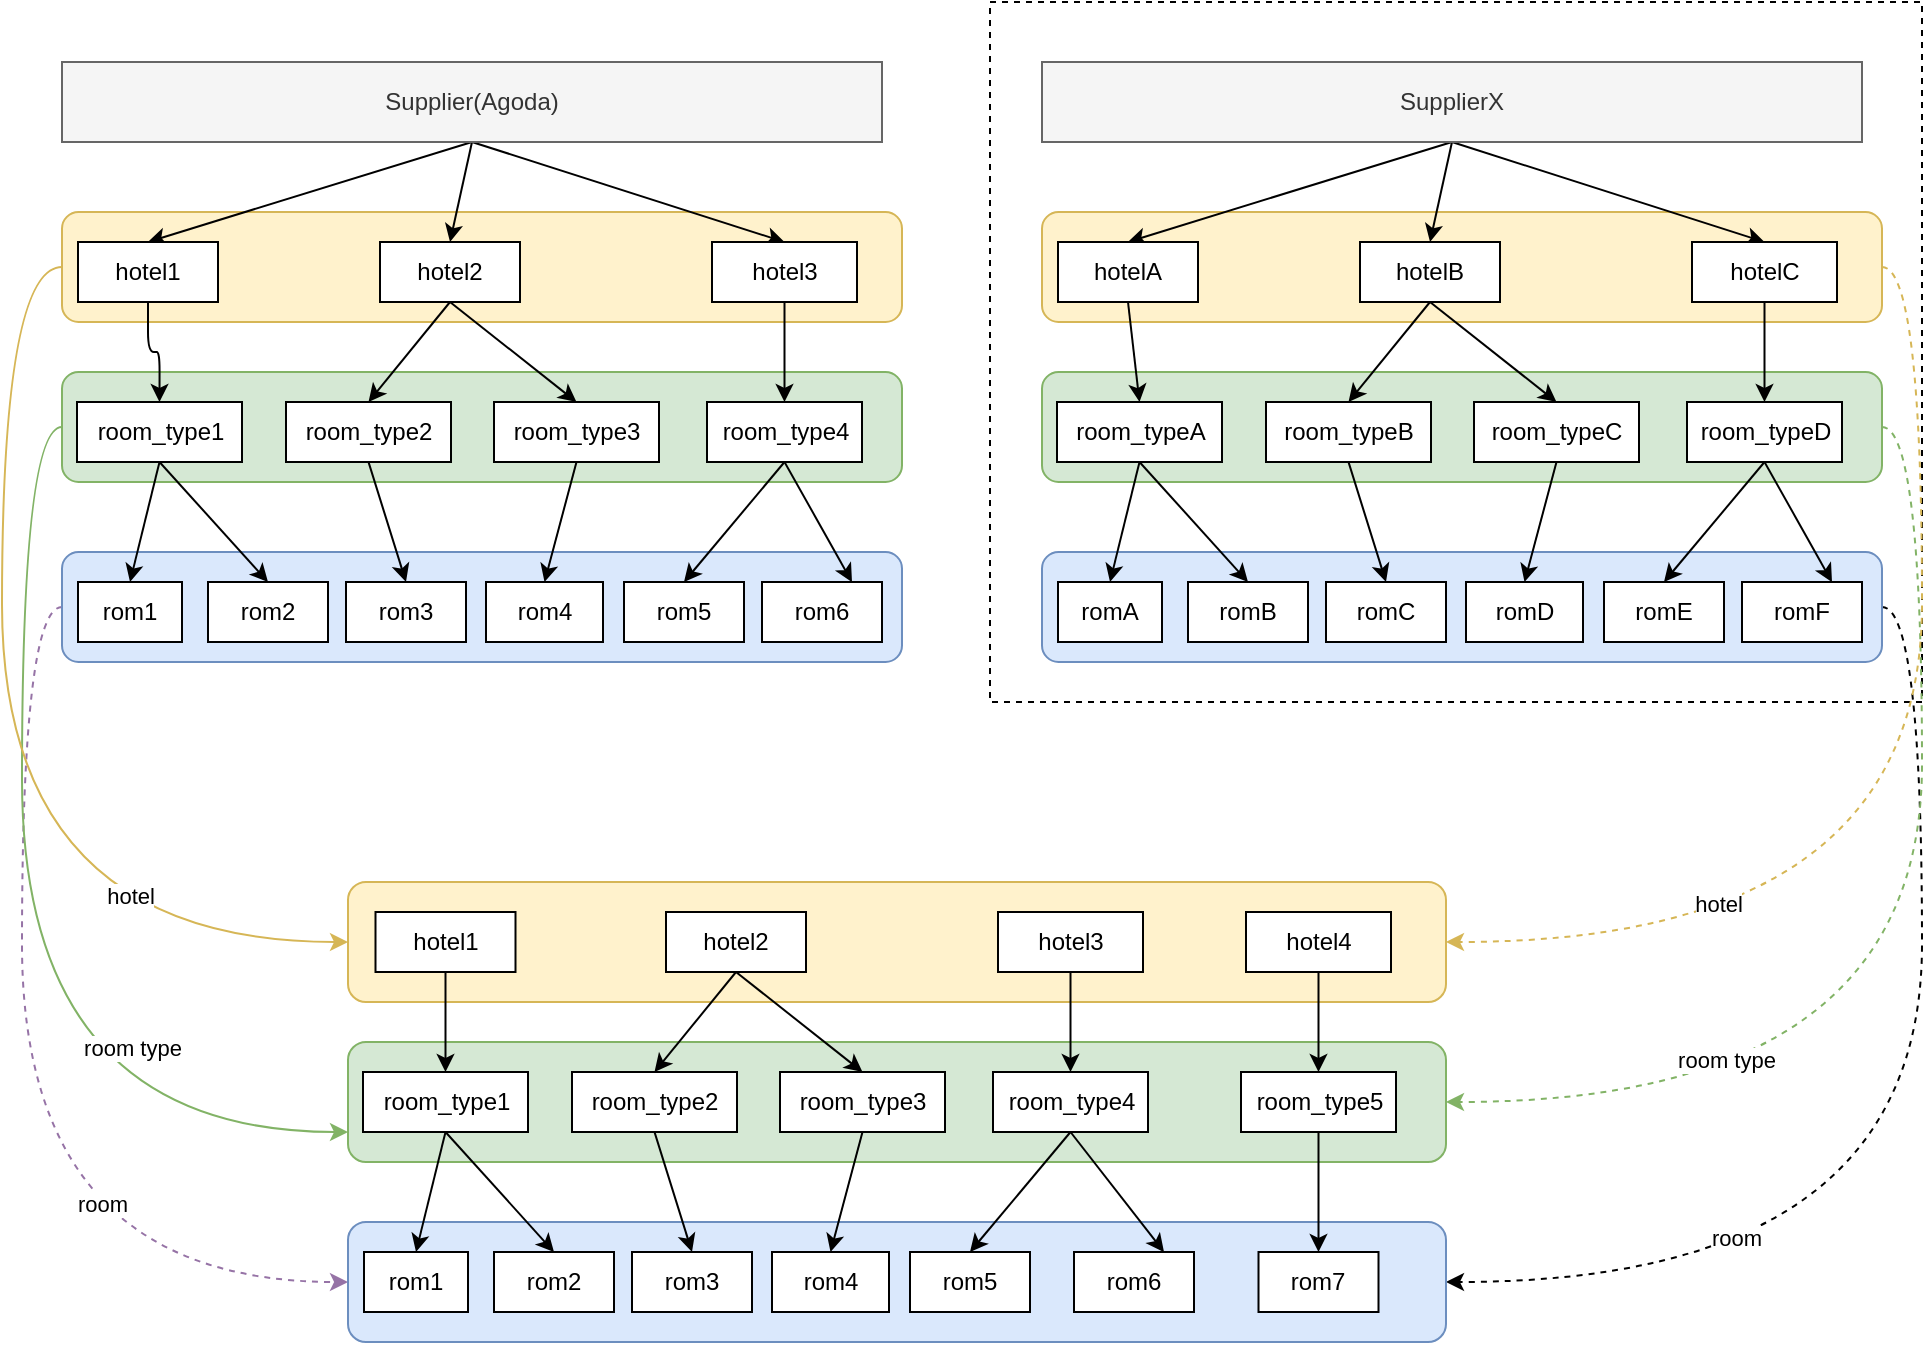<mxfile version="20.0.4" type="github">
  <diagram id="JUBnFEGR7GSvpcB01CxE" name="Page-1">
    <mxGraphModel dx="1298" dy="834" grid="1" gridSize="10" guides="1" tooltips="1" connect="1" arrows="1" fold="1" page="1" pageScale="1" pageWidth="3300" pageHeight="4681" math="0" shadow="0">
      <root>
        <mxCell id="0" />
        <mxCell id="1" parent="0" />
        <mxCell id="AdvP_TB9_uKRTwVP-Am5-67" value="" style="rounded=0;whiteSpace=wrap;html=1;dashed=1;" vertex="1" parent="1">
          <mxGeometry x="624" y="160" width="466" height="350" as="geometry" />
        </mxCell>
        <mxCell id="AdvP_TB9_uKRTwVP-Am5-102" style="edgeStyle=orthogonalEdgeStyle;curved=1;rounded=1;orthogonalLoop=1;jettySize=auto;html=1;exitX=0;exitY=0.5;exitDx=0;exitDy=0;entryX=0;entryY=0.5;entryDx=0;entryDy=0;dashed=1;fillColor=#e1d5e7;strokeColor=#9673a6;" edge="1" parent="1" source="AdvP_TB9_uKRTwVP-Am5-33" target="AdvP_TB9_uKRTwVP-Am5-68">
          <mxGeometry relative="1" as="geometry" />
        </mxCell>
        <mxCell id="AdvP_TB9_uKRTwVP-Am5-108" value="room" style="edgeLabel;html=1;align=center;verticalAlign=middle;resizable=0;points=[];" vertex="1" connectable="0" parent="AdvP_TB9_uKRTwVP-Am5-102">
          <mxGeometry x="0.17" y="31" relative="1" as="geometry">
            <mxPoint x="9" y="14" as="offset" />
          </mxGeometry>
        </mxCell>
        <mxCell id="AdvP_TB9_uKRTwVP-Am5-33" value="" style="rounded=1;whiteSpace=wrap;html=1;fillColor=#dae8fc;strokeColor=#6c8ebf;" vertex="1" parent="1">
          <mxGeometry x="160" y="435" width="420" height="55" as="geometry" />
        </mxCell>
        <mxCell id="AdvP_TB9_uKRTwVP-Am5-101" style="edgeStyle=orthogonalEdgeStyle;curved=1;rounded=1;orthogonalLoop=1;jettySize=auto;html=1;exitX=0;exitY=0.5;exitDx=0;exitDy=0;entryX=0;entryY=0.75;entryDx=0;entryDy=0;fillColor=#d5e8d4;strokeColor=#82b366;" edge="1" parent="1" source="AdvP_TB9_uKRTwVP-Am5-32" target="AdvP_TB9_uKRTwVP-Am5-69">
          <mxGeometry relative="1" as="geometry" />
        </mxCell>
        <mxCell id="AdvP_TB9_uKRTwVP-Am5-107" value="room type" style="edgeLabel;html=1;align=center;verticalAlign=middle;resizable=0;points=[];" vertex="1" connectable="0" parent="AdvP_TB9_uKRTwVP-Am5-101">
          <mxGeometry x="0.552" y="42" relative="1" as="geometry">
            <mxPoint x="12" as="offset" />
          </mxGeometry>
        </mxCell>
        <mxCell id="AdvP_TB9_uKRTwVP-Am5-32" value="" style="rounded=1;whiteSpace=wrap;html=1;fillColor=#d5e8d4;strokeColor=#82b366;" vertex="1" parent="1">
          <mxGeometry x="160" y="345" width="420" height="55" as="geometry" />
        </mxCell>
        <mxCell id="AdvP_TB9_uKRTwVP-Am5-100" style="edgeStyle=orthogonalEdgeStyle;orthogonalLoop=1;jettySize=auto;html=1;exitX=0;exitY=0.5;exitDx=0;exitDy=0;entryX=0;entryY=0.5;entryDx=0;entryDy=0;rounded=1;curved=1;fillColor=#fff2cc;strokeColor=#d6b656;" edge="1" parent="1" source="AdvP_TB9_uKRTwVP-Am5-31" target="AdvP_TB9_uKRTwVP-Am5-70">
          <mxGeometry relative="1" as="geometry">
            <Array as="points">
              <mxPoint x="130" y="293" />
              <mxPoint x="130" y="630" />
            </Array>
          </mxGeometry>
        </mxCell>
        <mxCell id="AdvP_TB9_uKRTwVP-Am5-106" value="hotel" style="edgeLabel;html=1;align=center;verticalAlign=middle;resizable=0;points=[];" vertex="1" connectable="0" parent="AdvP_TB9_uKRTwVP-Am5-100">
          <mxGeometry x="0.597" y="23" relative="1" as="geometry">
            <mxPoint as="offset" />
          </mxGeometry>
        </mxCell>
        <mxCell id="AdvP_TB9_uKRTwVP-Am5-31" value="" style="rounded=1;whiteSpace=wrap;html=1;fillColor=#fff2cc;strokeColor=#d6b656;" vertex="1" parent="1">
          <mxGeometry x="160" y="265" width="420" height="55" as="geometry" />
        </mxCell>
        <mxCell id="AdvP_TB9_uKRTwVP-Am5-34" style="edgeStyle=none;orthogonalLoop=1;jettySize=auto;html=1;exitX=0.5;exitY=1;exitDx=0;exitDy=0;entryX=0.5;entryY=0;entryDx=0;entryDy=0;" edge="1" parent="1" source="AdvP_TB9_uKRTwVP-Am5-1" target="AdvP_TB9_uKRTwVP-Am5-2">
          <mxGeometry relative="1" as="geometry" />
        </mxCell>
        <mxCell id="AdvP_TB9_uKRTwVP-Am5-35" style="edgeStyle=none;orthogonalLoop=1;jettySize=auto;html=1;exitX=0.5;exitY=1;exitDx=0;exitDy=0;entryX=0.5;entryY=0;entryDx=0;entryDy=0;" edge="1" parent="1" source="AdvP_TB9_uKRTwVP-Am5-1" target="AdvP_TB9_uKRTwVP-Am5-3">
          <mxGeometry relative="1" as="geometry" />
        </mxCell>
        <mxCell id="AdvP_TB9_uKRTwVP-Am5-36" style="edgeStyle=none;orthogonalLoop=1;jettySize=auto;html=1;exitX=0.5;exitY=1;exitDx=0;exitDy=0;entryX=0.5;entryY=0;entryDx=0;entryDy=0;" edge="1" parent="1" source="AdvP_TB9_uKRTwVP-Am5-1" target="AdvP_TB9_uKRTwVP-Am5-4">
          <mxGeometry relative="1" as="geometry" />
        </mxCell>
        <mxCell id="AdvP_TB9_uKRTwVP-Am5-1" value="Supplier(Agoda)" style="rounded=0;whiteSpace=wrap;html=1;fillColor=#f5f5f5;fontColor=#333333;strokeColor=#666666;" vertex="1" parent="1">
          <mxGeometry x="160" y="190" width="410" height="40" as="geometry" />
        </mxCell>
        <mxCell id="AdvP_TB9_uKRTwVP-Am5-19" style="edgeStyle=orthogonalEdgeStyle;rounded=1;orthogonalLoop=1;jettySize=auto;html=1;exitX=0.5;exitY=1;exitDx=0;exitDy=0;entryX=0.5;entryY=0;entryDx=0;entryDy=0;" edge="1" parent="1" source="AdvP_TB9_uKRTwVP-Am5-2" target="AdvP_TB9_uKRTwVP-Am5-7">
          <mxGeometry relative="1" as="geometry" />
        </mxCell>
        <mxCell id="AdvP_TB9_uKRTwVP-Am5-2" value="hotel1" style="rounded=0;whiteSpace=wrap;html=1;" vertex="1" parent="1">
          <mxGeometry x="168" y="280" width="70" height="30" as="geometry" />
        </mxCell>
        <mxCell id="AdvP_TB9_uKRTwVP-Am5-21" style="rounded=1;orthogonalLoop=1;jettySize=auto;html=1;exitX=0.5;exitY=1;exitDx=0;exitDy=0;entryX=0.5;entryY=0;entryDx=0;entryDy=0;" edge="1" parent="1" source="AdvP_TB9_uKRTwVP-Am5-3" target="AdvP_TB9_uKRTwVP-Am5-9">
          <mxGeometry relative="1" as="geometry" />
        </mxCell>
        <mxCell id="AdvP_TB9_uKRTwVP-Am5-22" style="rounded=1;orthogonalLoop=1;jettySize=auto;html=1;exitX=0.5;exitY=1;exitDx=0;exitDy=0;entryX=0.5;entryY=0;entryDx=0;entryDy=0;" edge="1" parent="1" source="AdvP_TB9_uKRTwVP-Am5-3" target="AdvP_TB9_uKRTwVP-Am5-10">
          <mxGeometry relative="1" as="geometry" />
        </mxCell>
        <mxCell id="AdvP_TB9_uKRTwVP-Am5-3" value="hotel2" style="rounded=0;whiteSpace=wrap;html=1;" vertex="1" parent="1">
          <mxGeometry x="319" y="280" width="70" height="30" as="geometry" />
        </mxCell>
        <mxCell id="AdvP_TB9_uKRTwVP-Am5-23" style="edgeStyle=orthogonalEdgeStyle;rounded=1;orthogonalLoop=1;jettySize=auto;html=1;exitX=0.5;exitY=1;exitDx=0;exitDy=0;entryX=0.5;entryY=0;entryDx=0;entryDy=0;" edge="1" parent="1" source="AdvP_TB9_uKRTwVP-Am5-4" target="AdvP_TB9_uKRTwVP-Am5-11">
          <mxGeometry relative="1" as="geometry" />
        </mxCell>
        <mxCell id="AdvP_TB9_uKRTwVP-Am5-4" value="hotel3" style="rounded=0;whiteSpace=wrap;html=1;" vertex="1" parent="1">
          <mxGeometry x="485" y="280" width="72.5" height="30" as="geometry" />
        </mxCell>
        <mxCell id="AdvP_TB9_uKRTwVP-Am5-25" style="rounded=1;orthogonalLoop=1;jettySize=auto;html=1;exitX=0.5;exitY=1;exitDx=0;exitDy=0;entryX=0.5;entryY=0;entryDx=0;entryDy=0;" edge="1" parent="1" source="AdvP_TB9_uKRTwVP-Am5-7" target="AdvP_TB9_uKRTwVP-Am5-12">
          <mxGeometry relative="1" as="geometry" />
        </mxCell>
        <mxCell id="AdvP_TB9_uKRTwVP-Am5-26" style="rounded=1;orthogonalLoop=1;jettySize=auto;html=1;exitX=0.5;exitY=1;exitDx=0;exitDy=0;entryX=0.5;entryY=0;entryDx=0;entryDy=0;" edge="1" parent="1" source="AdvP_TB9_uKRTwVP-Am5-7" target="AdvP_TB9_uKRTwVP-Am5-13">
          <mxGeometry relative="1" as="geometry" />
        </mxCell>
        <mxCell id="AdvP_TB9_uKRTwVP-Am5-7" value="room_type1" style="rounded=0;whiteSpace=wrap;html=1;" vertex="1" parent="1">
          <mxGeometry x="167.5" y="360" width="82.5" height="30" as="geometry" />
        </mxCell>
        <mxCell id="AdvP_TB9_uKRTwVP-Am5-27" style="rounded=1;orthogonalLoop=1;jettySize=auto;html=1;exitX=0.5;exitY=1;exitDx=0;exitDy=0;entryX=0.5;entryY=0;entryDx=0;entryDy=0;" edge="1" parent="1" source="AdvP_TB9_uKRTwVP-Am5-9" target="AdvP_TB9_uKRTwVP-Am5-14">
          <mxGeometry relative="1" as="geometry" />
        </mxCell>
        <mxCell id="AdvP_TB9_uKRTwVP-Am5-9" value="room_type2" style="rounded=0;whiteSpace=wrap;html=1;" vertex="1" parent="1">
          <mxGeometry x="272" y="360" width="82.5" height="30" as="geometry" />
        </mxCell>
        <mxCell id="AdvP_TB9_uKRTwVP-Am5-28" style="orthogonalLoop=1;jettySize=auto;html=1;exitX=0.5;exitY=1;exitDx=0;exitDy=0;entryX=0.5;entryY=0;entryDx=0;entryDy=0;" edge="1" parent="1" source="AdvP_TB9_uKRTwVP-Am5-10" target="AdvP_TB9_uKRTwVP-Am5-15">
          <mxGeometry relative="1" as="geometry" />
        </mxCell>
        <mxCell id="AdvP_TB9_uKRTwVP-Am5-10" value="room_type3" style="rounded=0;whiteSpace=wrap;html=1;" vertex="1" parent="1">
          <mxGeometry x="376" y="360" width="82.5" height="30" as="geometry" />
        </mxCell>
        <mxCell id="AdvP_TB9_uKRTwVP-Am5-29" style="rounded=1;orthogonalLoop=1;jettySize=auto;html=1;exitX=0.5;exitY=1;exitDx=0;exitDy=0;entryX=0.5;entryY=0;entryDx=0;entryDy=0;" edge="1" parent="1" source="AdvP_TB9_uKRTwVP-Am5-11" target="AdvP_TB9_uKRTwVP-Am5-16">
          <mxGeometry relative="1" as="geometry" />
        </mxCell>
        <mxCell id="AdvP_TB9_uKRTwVP-Am5-30" style="rounded=1;orthogonalLoop=1;jettySize=auto;html=1;exitX=0.5;exitY=1;exitDx=0;exitDy=0;entryX=0.75;entryY=0;entryDx=0;entryDy=0;" edge="1" parent="1" source="AdvP_TB9_uKRTwVP-Am5-11" target="AdvP_TB9_uKRTwVP-Am5-18">
          <mxGeometry relative="1" as="geometry" />
        </mxCell>
        <mxCell id="AdvP_TB9_uKRTwVP-Am5-11" value="room_type4" style="rounded=0;whiteSpace=wrap;html=1;" vertex="1" parent="1">
          <mxGeometry x="482.5" y="360" width="77.5" height="30" as="geometry" />
        </mxCell>
        <mxCell id="AdvP_TB9_uKRTwVP-Am5-12" value="rom1" style="rounded=0;whiteSpace=wrap;html=1;" vertex="1" parent="1">
          <mxGeometry x="168" y="450" width="52" height="30" as="geometry" />
        </mxCell>
        <mxCell id="AdvP_TB9_uKRTwVP-Am5-13" value="rom2" style="rounded=0;whiteSpace=wrap;html=1;" vertex="1" parent="1">
          <mxGeometry x="233" y="450" width="60" height="30" as="geometry" />
        </mxCell>
        <mxCell id="AdvP_TB9_uKRTwVP-Am5-14" value="rom3" style="rounded=0;whiteSpace=wrap;html=1;" vertex="1" parent="1">
          <mxGeometry x="302" y="450" width="60" height="30" as="geometry" />
        </mxCell>
        <mxCell id="AdvP_TB9_uKRTwVP-Am5-15" value="rom4" style="rounded=0;whiteSpace=wrap;html=1;" vertex="1" parent="1">
          <mxGeometry x="372" y="450" width="58.5" height="30" as="geometry" />
        </mxCell>
        <mxCell id="AdvP_TB9_uKRTwVP-Am5-16" value="rom5" style="rounded=0;whiteSpace=wrap;html=1;" vertex="1" parent="1">
          <mxGeometry x="441" y="450" width="60" height="30" as="geometry" />
        </mxCell>
        <mxCell id="AdvP_TB9_uKRTwVP-Am5-18" value="rom6" style="rounded=0;whiteSpace=wrap;html=1;" vertex="1" parent="1">
          <mxGeometry x="510" y="450" width="60" height="30" as="geometry" />
        </mxCell>
        <mxCell id="AdvP_TB9_uKRTwVP-Am5-105" style="edgeStyle=orthogonalEdgeStyle;curved=1;rounded=1;orthogonalLoop=1;jettySize=auto;html=1;exitX=1;exitY=0.5;exitDx=0;exitDy=0;entryX=1;entryY=0.5;entryDx=0;entryDy=0;dashed=1;" edge="1" parent="1" source="AdvP_TB9_uKRTwVP-Am5-37" target="AdvP_TB9_uKRTwVP-Am5-68">
          <mxGeometry relative="1" as="geometry" />
        </mxCell>
        <mxCell id="AdvP_TB9_uKRTwVP-Am5-111" value="room" style="edgeLabel;html=1;align=center;verticalAlign=middle;resizable=0;points=[];" vertex="1" connectable="0" parent="AdvP_TB9_uKRTwVP-Am5-105">
          <mxGeometry x="0.513" y="-22" relative="1" as="geometry">
            <mxPoint as="offset" />
          </mxGeometry>
        </mxCell>
        <mxCell id="AdvP_TB9_uKRTwVP-Am5-37" value="" style="rounded=1;whiteSpace=wrap;html=1;fillColor=#dae8fc;strokeColor=#6c8ebf;" vertex="1" parent="1">
          <mxGeometry x="650" y="435" width="420" height="55" as="geometry" />
        </mxCell>
        <mxCell id="AdvP_TB9_uKRTwVP-Am5-104" style="edgeStyle=orthogonalEdgeStyle;curved=1;rounded=1;orthogonalLoop=1;jettySize=auto;html=1;exitX=1;exitY=0.5;exitDx=0;exitDy=0;entryX=1;entryY=0.5;entryDx=0;entryDy=0;dashed=1;fillColor=#d5e8d4;strokeColor=#82b366;" edge="1" parent="1" source="AdvP_TB9_uKRTwVP-Am5-38" target="AdvP_TB9_uKRTwVP-Am5-69">
          <mxGeometry relative="1" as="geometry" />
        </mxCell>
        <mxCell id="AdvP_TB9_uKRTwVP-Am5-110" value="room type" style="edgeLabel;html=1;align=center;verticalAlign=middle;resizable=0;points=[];" vertex="1" connectable="0" parent="AdvP_TB9_uKRTwVP-Am5-104">
          <mxGeometry x="0.533" y="-21" relative="1" as="geometry">
            <mxPoint x="1" as="offset" />
          </mxGeometry>
        </mxCell>
        <mxCell id="AdvP_TB9_uKRTwVP-Am5-38" value="" style="rounded=1;whiteSpace=wrap;html=1;fillColor=#d5e8d4;strokeColor=#82b366;" vertex="1" parent="1">
          <mxGeometry x="650" y="345" width="420" height="55" as="geometry" />
        </mxCell>
        <mxCell id="AdvP_TB9_uKRTwVP-Am5-103" style="edgeStyle=orthogonalEdgeStyle;curved=1;rounded=1;orthogonalLoop=1;jettySize=auto;html=1;exitX=1;exitY=0.5;exitDx=0;exitDy=0;entryX=1;entryY=0.5;entryDx=0;entryDy=0;dashed=1;fillColor=#fff2cc;strokeColor=#d6b656;" edge="1" parent="1" source="AdvP_TB9_uKRTwVP-Am5-39" target="AdvP_TB9_uKRTwVP-Am5-70">
          <mxGeometry relative="1" as="geometry" />
        </mxCell>
        <mxCell id="AdvP_TB9_uKRTwVP-Am5-109" value="hotel" style="edgeLabel;html=1;align=center;verticalAlign=middle;resizable=0;points=[];" vertex="1" connectable="0" parent="AdvP_TB9_uKRTwVP-Am5-103">
          <mxGeometry x="0.547" y="-19" relative="1" as="geometry">
            <mxPoint x="1" as="offset" />
          </mxGeometry>
        </mxCell>
        <mxCell id="AdvP_TB9_uKRTwVP-Am5-39" value="" style="rounded=1;whiteSpace=wrap;html=1;fillColor=#fff2cc;strokeColor=#d6b656;" vertex="1" parent="1">
          <mxGeometry x="650" y="265" width="420" height="55" as="geometry" />
        </mxCell>
        <mxCell id="AdvP_TB9_uKRTwVP-Am5-40" style="edgeStyle=none;orthogonalLoop=1;jettySize=auto;html=1;exitX=0.5;exitY=1;exitDx=0;exitDy=0;entryX=0.5;entryY=0;entryDx=0;entryDy=0;" edge="1" parent="1" source="AdvP_TB9_uKRTwVP-Am5-43" target="AdvP_TB9_uKRTwVP-Am5-45">
          <mxGeometry relative="1" as="geometry" />
        </mxCell>
        <mxCell id="AdvP_TB9_uKRTwVP-Am5-41" style="edgeStyle=none;orthogonalLoop=1;jettySize=auto;html=1;exitX=0.5;exitY=1;exitDx=0;exitDy=0;entryX=0.5;entryY=0;entryDx=0;entryDy=0;" edge="1" parent="1" source="AdvP_TB9_uKRTwVP-Am5-43" target="AdvP_TB9_uKRTwVP-Am5-48">
          <mxGeometry relative="1" as="geometry" />
        </mxCell>
        <mxCell id="AdvP_TB9_uKRTwVP-Am5-42" style="edgeStyle=none;orthogonalLoop=1;jettySize=auto;html=1;exitX=0.5;exitY=1;exitDx=0;exitDy=0;entryX=0.5;entryY=0;entryDx=0;entryDy=0;" edge="1" parent="1" source="AdvP_TB9_uKRTwVP-Am5-43" target="AdvP_TB9_uKRTwVP-Am5-50">
          <mxGeometry relative="1" as="geometry" />
        </mxCell>
        <mxCell id="AdvP_TB9_uKRTwVP-Am5-43" value="SupplierX" style="rounded=0;whiteSpace=wrap;html=1;fillColor=#f5f5f5;fontColor=#333333;strokeColor=#666666;" vertex="1" parent="1">
          <mxGeometry x="650" y="190" width="410" height="40" as="geometry" />
        </mxCell>
        <mxCell id="AdvP_TB9_uKRTwVP-Am5-44" style="rounded=1;orthogonalLoop=1;jettySize=auto;html=1;exitX=0.5;exitY=1;exitDx=0;exitDy=0;entryX=0.5;entryY=0;entryDx=0;entryDy=0;" edge="1" parent="1" source="AdvP_TB9_uKRTwVP-Am5-45" target="AdvP_TB9_uKRTwVP-Am5-53">
          <mxGeometry relative="1" as="geometry" />
        </mxCell>
        <mxCell id="AdvP_TB9_uKRTwVP-Am5-45" value="hotelA" style="rounded=0;whiteSpace=wrap;html=1;" vertex="1" parent="1">
          <mxGeometry x="658" y="280" width="70" height="30" as="geometry" />
        </mxCell>
        <mxCell id="AdvP_TB9_uKRTwVP-Am5-46" style="rounded=1;orthogonalLoop=1;jettySize=auto;html=1;exitX=0.5;exitY=1;exitDx=0;exitDy=0;entryX=0.5;entryY=0;entryDx=0;entryDy=0;" edge="1" parent="1" source="AdvP_TB9_uKRTwVP-Am5-48" target="AdvP_TB9_uKRTwVP-Am5-55">
          <mxGeometry relative="1" as="geometry" />
        </mxCell>
        <mxCell id="AdvP_TB9_uKRTwVP-Am5-47" style="rounded=1;orthogonalLoop=1;jettySize=auto;html=1;exitX=0.5;exitY=1;exitDx=0;exitDy=0;entryX=0.5;entryY=0;entryDx=0;entryDy=0;" edge="1" parent="1" source="AdvP_TB9_uKRTwVP-Am5-48" target="AdvP_TB9_uKRTwVP-Am5-57">
          <mxGeometry relative="1" as="geometry" />
        </mxCell>
        <mxCell id="AdvP_TB9_uKRTwVP-Am5-48" value="hotelB" style="rounded=0;whiteSpace=wrap;html=1;" vertex="1" parent="1">
          <mxGeometry x="809" y="280" width="70" height="30" as="geometry" />
        </mxCell>
        <mxCell id="AdvP_TB9_uKRTwVP-Am5-49" style="edgeStyle=orthogonalEdgeStyle;rounded=1;orthogonalLoop=1;jettySize=auto;html=1;exitX=0.5;exitY=1;exitDx=0;exitDy=0;entryX=0.5;entryY=0;entryDx=0;entryDy=0;" edge="1" parent="1" source="AdvP_TB9_uKRTwVP-Am5-50" target="AdvP_TB9_uKRTwVP-Am5-60">
          <mxGeometry relative="1" as="geometry" />
        </mxCell>
        <mxCell id="AdvP_TB9_uKRTwVP-Am5-50" value="hotelC" style="rounded=0;whiteSpace=wrap;html=1;" vertex="1" parent="1">
          <mxGeometry x="975" y="280" width="72.5" height="30" as="geometry" />
        </mxCell>
        <mxCell id="AdvP_TB9_uKRTwVP-Am5-51" style="rounded=1;orthogonalLoop=1;jettySize=auto;html=1;exitX=0.5;exitY=1;exitDx=0;exitDy=0;entryX=0.5;entryY=0;entryDx=0;entryDy=0;" edge="1" parent="1" source="AdvP_TB9_uKRTwVP-Am5-53" target="AdvP_TB9_uKRTwVP-Am5-61">
          <mxGeometry relative="1" as="geometry" />
        </mxCell>
        <mxCell id="AdvP_TB9_uKRTwVP-Am5-52" style="rounded=1;orthogonalLoop=1;jettySize=auto;html=1;exitX=0.5;exitY=1;exitDx=0;exitDy=0;entryX=0.5;entryY=0;entryDx=0;entryDy=0;" edge="1" parent="1" source="AdvP_TB9_uKRTwVP-Am5-53" target="AdvP_TB9_uKRTwVP-Am5-62">
          <mxGeometry relative="1" as="geometry" />
        </mxCell>
        <mxCell id="AdvP_TB9_uKRTwVP-Am5-53" value="room_typeA" style="rounded=0;whiteSpace=wrap;html=1;" vertex="1" parent="1">
          <mxGeometry x="657.5" y="360" width="82.5" height="30" as="geometry" />
        </mxCell>
        <mxCell id="AdvP_TB9_uKRTwVP-Am5-54" style="rounded=1;orthogonalLoop=1;jettySize=auto;html=1;exitX=0.5;exitY=1;exitDx=0;exitDy=0;entryX=0.5;entryY=0;entryDx=0;entryDy=0;" edge="1" parent="1" source="AdvP_TB9_uKRTwVP-Am5-55" target="AdvP_TB9_uKRTwVP-Am5-63">
          <mxGeometry relative="1" as="geometry" />
        </mxCell>
        <mxCell id="AdvP_TB9_uKRTwVP-Am5-55" value="room_typeB" style="rounded=0;whiteSpace=wrap;html=1;" vertex="1" parent="1">
          <mxGeometry x="762" y="360" width="82.5" height="30" as="geometry" />
        </mxCell>
        <mxCell id="AdvP_TB9_uKRTwVP-Am5-56" style="orthogonalLoop=1;jettySize=auto;html=1;exitX=0.5;exitY=1;exitDx=0;exitDy=0;entryX=0.5;entryY=0;entryDx=0;entryDy=0;" edge="1" parent="1" source="AdvP_TB9_uKRTwVP-Am5-57" target="AdvP_TB9_uKRTwVP-Am5-64">
          <mxGeometry relative="1" as="geometry" />
        </mxCell>
        <mxCell id="AdvP_TB9_uKRTwVP-Am5-57" value="room_typeC" style="rounded=0;whiteSpace=wrap;html=1;" vertex="1" parent="1">
          <mxGeometry x="866" y="360" width="82.5" height="30" as="geometry" />
        </mxCell>
        <mxCell id="AdvP_TB9_uKRTwVP-Am5-58" style="rounded=1;orthogonalLoop=1;jettySize=auto;html=1;exitX=0.5;exitY=1;exitDx=0;exitDy=0;entryX=0.5;entryY=0;entryDx=0;entryDy=0;" edge="1" parent="1" source="AdvP_TB9_uKRTwVP-Am5-60" target="AdvP_TB9_uKRTwVP-Am5-65">
          <mxGeometry relative="1" as="geometry" />
        </mxCell>
        <mxCell id="AdvP_TB9_uKRTwVP-Am5-59" style="rounded=1;orthogonalLoop=1;jettySize=auto;html=1;exitX=0.5;exitY=1;exitDx=0;exitDy=0;entryX=0.75;entryY=0;entryDx=0;entryDy=0;" edge="1" parent="1" source="AdvP_TB9_uKRTwVP-Am5-60" target="AdvP_TB9_uKRTwVP-Am5-66">
          <mxGeometry relative="1" as="geometry" />
        </mxCell>
        <mxCell id="AdvP_TB9_uKRTwVP-Am5-60" value="room_typeD" style="rounded=0;whiteSpace=wrap;html=1;" vertex="1" parent="1">
          <mxGeometry x="972.5" y="360" width="77.5" height="30" as="geometry" />
        </mxCell>
        <mxCell id="AdvP_TB9_uKRTwVP-Am5-61" value="romA" style="rounded=0;whiteSpace=wrap;html=1;" vertex="1" parent="1">
          <mxGeometry x="658" y="450" width="52" height="30" as="geometry" />
        </mxCell>
        <mxCell id="AdvP_TB9_uKRTwVP-Am5-62" value="romB" style="rounded=0;whiteSpace=wrap;html=1;" vertex="1" parent="1">
          <mxGeometry x="723" y="450" width="60" height="30" as="geometry" />
        </mxCell>
        <mxCell id="AdvP_TB9_uKRTwVP-Am5-63" value="romC" style="rounded=0;whiteSpace=wrap;html=1;" vertex="1" parent="1">
          <mxGeometry x="792" y="450" width="60" height="30" as="geometry" />
        </mxCell>
        <mxCell id="AdvP_TB9_uKRTwVP-Am5-64" value="romD" style="rounded=0;whiteSpace=wrap;html=1;" vertex="1" parent="1">
          <mxGeometry x="862" y="450" width="58.5" height="30" as="geometry" />
        </mxCell>
        <mxCell id="AdvP_TB9_uKRTwVP-Am5-65" value="romE" style="rounded=0;whiteSpace=wrap;html=1;" vertex="1" parent="1">
          <mxGeometry x="931" y="450" width="60" height="30" as="geometry" />
        </mxCell>
        <mxCell id="AdvP_TB9_uKRTwVP-Am5-66" value="romF" style="rounded=0;whiteSpace=wrap;html=1;" vertex="1" parent="1">
          <mxGeometry x="1000" y="450" width="60" height="30" as="geometry" />
        </mxCell>
        <mxCell id="AdvP_TB9_uKRTwVP-Am5-68" value="" style="rounded=1;whiteSpace=wrap;html=1;fillColor=#dae8fc;strokeColor=#6c8ebf;" vertex="1" parent="1">
          <mxGeometry x="303" y="770" width="549" height="60" as="geometry" />
        </mxCell>
        <mxCell id="AdvP_TB9_uKRTwVP-Am5-69" value="" style="rounded=1;whiteSpace=wrap;html=1;fillColor=#d5e8d4;strokeColor=#82b366;" vertex="1" parent="1">
          <mxGeometry x="303" y="680" width="549" height="60" as="geometry" />
        </mxCell>
        <mxCell id="AdvP_TB9_uKRTwVP-Am5-70" value="" style="rounded=1;whiteSpace=wrap;html=1;fillColor=#fff2cc;strokeColor=#d6b656;" vertex="1" parent="1">
          <mxGeometry x="303" y="600" width="549" height="60" as="geometry" />
        </mxCell>
        <mxCell id="AdvP_TB9_uKRTwVP-Am5-71" style="edgeStyle=orthogonalEdgeStyle;rounded=1;orthogonalLoop=1;jettySize=auto;html=1;exitX=0.5;exitY=1;exitDx=0;exitDy=0;entryX=0.5;entryY=0;entryDx=0;entryDy=0;" edge="1" parent="1" source="AdvP_TB9_uKRTwVP-Am5-72" target="AdvP_TB9_uKRTwVP-Am5-80">
          <mxGeometry relative="1" as="geometry" />
        </mxCell>
        <mxCell id="AdvP_TB9_uKRTwVP-Am5-72" value="hotel1" style="rounded=0;whiteSpace=wrap;html=1;" vertex="1" parent="1">
          <mxGeometry x="316.75" y="615" width="70" height="30" as="geometry" />
        </mxCell>
        <mxCell id="AdvP_TB9_uKRTwVP-Am5-73" style="rounded=1;orthogonalLoop=1;jettySize=auto;html=1;exitX=0.5;exitY=1;exitDx=0;exitDy=0;entryX=0.5;entryY=0;entryDx=0;entryDy=0;" edge="1" parent="1" source="AdvP_TB9_uKRTwVP-Am5-75" target="AdvP_TB9_uKRTwVP-Am5-82">
          <mxGeometry relative="1" as="geometry" />
        </mxCell>
        <mxCell id="AdvP_TB9_uKRTwVP-Am5-74" style="rounded=1;orthogonalLoop=1;jettySize=auto;html=1;exitX=0.5;exitY=1;exitDx=0;exitDy=0;entryX=0.5;entryY=0;entryDx=0;entryDy=0;" edge="1" parent="1" source="AdvP_TB9_uKRTwVP-Am5-75" target="AdvP_TB9_uKRTwVP-Am5-84">
          <mxGeometry relative="1" as="geometry" />
        </mxCell>
        <mxCell id="AdvP_TB9_uKRTwVP-Am5-75" value="hotel2" style="rounded=0;whiteSpace=wrap;html=1;" vertex="1" parent="1">
          <mxGeometry x="462" y="615" width="70" height="30" as="geometry" />
        </mxCell>
        <mxCell id="AdvP_TB9_uKRTwVP-Am5-76" style="edgeStyle=orthogonalEdgeStyle;rounded=1;orthogonalLoop=1;jettySize=auto;html=1;exitX=0.5;exitY=1;exitDx=0;exitDy=0;entryX=0.5;entryY=0;entryDx=0;entryDy=0;" edge="1" parent="1" source="AdvP_TB9_uKRTwVP-Am5-77" target="AdvP_TB9_uKRTwVP-Am5-87">
          <mxGeometry relative="1" as="geometry" />
        </mxCell>
        <mxCell id="AdvP_TB9_uKRTwVP-Am5-77" value="hotel3" style="rounded=0;whiteSpace=wrap;html=1;" vertex="1" parent="1">
          <mxGeometry x="628" y="615" width="72.5" height="30" as="geometry" />
        </mxCell>
        <mxCell id="AdvP_TB9_uKRTwVP-Am5-78" style="rounded=1;orthogonalLoop=1;jettySize=auto;html=1;exitX=0.5;exitY=1;exitDx=0;exitDy=0;entryX=0.5;entryY=0;entryDx=0;entryDy=0;" edge="1" parent="1" source="AdvP_TB9_uKRTwVP-Am5-80" target="AdvP_TB9_uKRTwVP-Am5-88">
          <mxGeometry relative="1" as="geometry" />
        </mxCell>
        <mxCell id="AdvP_TB9_uKRTwVP-Am5-79" style="rounded=1;orthogonalLoop=1;jettySize=auto;html=1;exitX=0.5;exitY=1;exitDx=0;exitDy=0;entryX=0.5;entryY=0;entryDx=0;entryDy=0;" edge="1" parent="1" source="AdvP_TB9_uKRTwVP-Am5-80" target="AdvP_TB9_uKRTwVP-Am5-89">
          <mxGeometry relative="1" as="geometry" />
        </mxCell>
        <mxCell id="AdvP_TB9_uKRTwVP-Am5-80" value="room_type1" style="rounded=0;whiteSpace=wrap;html=1;" vertex="1" parent="1">
          <mxGeometry x="310.5" y="695" width="82.5" height="30" as="geometry" />
        </mxCell>
        <mxCell id="AdvP_TB9_uKRTwVP-Am5-81" style="rounded=1;orthogonalLoop=1;jettySize=auto;html=1;exitX=0.5;exitY=1;exitDx=0;exitDy=0;entryX=0.5;entryY=0;entryDx=0;entryDy=0;" edge="1" parent="1" source="AdvP_TB9_uKRTwVP-Am5-82" target="AdvP_TB9_uKRTwVP-Am5-90">
          <mxGeometry relative="1" as="geometry" />
        </mxCell>
        <mxCell id="AdvP_TB9_uKRTwVP-Am5-82" value="room_type2" style="rounded=0;whiteSpace=wrap;html=1;" vertex="1" parent="1">
          <mxGeometry x="415" y="695" width="82.5" height="30" as="geometry" />
        </mxCell>
        <mxCell id="AdvP_TB9_uKRTwVP-Am5-83" style="orthogonalLoop=1;jettySize=auto;html=1;exitX=0.5;exitY=1;exitDx=0;exitDy=0;entryX=0.5;entryY=0;entryDx=0;entryDy=0;" edge="1" parent="1" source="AdvP_TB9_uKRTwVP-Am5-84" target="AdvP_TB9_uKRTwVP-Am5-91">
          <mxGeometry relative="1" as="geometry" />
        </mxCell>
        <mxCell id="AdvP_TB9_uKRTwVP-Am5-84" value="room_type3" style="rounded=0;whiteSpace=wrap;html=1;" vertex="1" parent="1">
          <mxGeometry x="519" y="695" width="82.5" height="30" as="geometry" />
        </mxCell>
        <mxCell id="AdvP_TB9_uKRTwVP-Am5-85" style="rounded=1;orthogonalLoop=1;jettySize=auto;html=1;exitX=0.5;exitY=1;exitDx=0;exitDy=0;entryX=0.5;entryY=0;entryDx=0;entryDy=0;" edge="1" parent="1" source="AdvP_TB9_uKRTwVP-Am5-87" target="AdvP_TB9_uKRTwVP-Am5-92">
          <mxGeometry relative="1" as="geometry" />
        </mxCell>
        <mxCell id="AdvP_TB9_uKRTwVP-Am5-86" style="rounded=1;orthogonalLoop=1;jettySize=auto;html=1;exitX=0.5;exitY=1;exitDx=0;exitDy=0;entryX=0.75;entryY=0;entryDx=0;entryDy=0;" edge="1" parent="1" source="AdvP_TB9_uKRTwVP-Am5-87" target="AdvP_TB9_uKRTwVP-Am5-93">
          <mxGeometry relative="1" as="geometry" />
        </mxCell>
        <mxCell id="AdvP_TB9_uKRTwVP-Am5-87" value="room_type4" style="rounded=0;whiteSpace=wrap;html=1;" vertex="1" parent="1">
          <mxGeometry x="625.5" y="695" width="77.5" height="30" as="geometry" />
        </mxCell>
        <mxCell id="AdvP_TB9_uKRTwVP-Am5-88" value="rom1" style="rounded=0;whiteSpace=wrap;html=1;" vertex="1" parent="1">
          <mxGeometry x="311" y="785" width="52" height="30" as="geometry" />
        </mxCell>
        <mxCell id="AdvP_TB9_uKRTwVP-Am5-89" value="rom2" style="rounded=0;whiteSpace=wrap;html=1;" vertex="1" parent="1">
          <mxGeometry x="376" y="785" width="60" height="30" as="geometry" />
        </mxCell>
        <mxCell id="AdvP_TB9_uKRTwVP-Am5-90" value="rom3" style="rounded=0;whiteSpace=wrap;html=1;" vertex="1" parent="1">
          <mxGeometry x="445" y="785" width="60" height="30" as="geometry" />
        </mxCell>
        <mxCell id="AdvP_TB9_uKRTwVP-Am5-91" value="rom4" style="rounded=0;whiteSpace=wrap;html=1;" vertex="1" parent="1">
          <mxGeometry x="515" y="785" width="58.5" height="30" as="geometry" />
        </mxCell>
        <mxCell id="AdvP_TB9_uKRTwVP-Am5-92" value="rom5" style="rounded=0;whiteSpace=wrap;html=1;" vertex="1" parent="1">
          <mxGeometry x="584" y="785" width="60" height="30" as="geometry" />
        </mxCell>
        <mxCell id="AdvP_TB9_uKRTwVP-Am5-93" value="rom6" style="rounded=0;whiteSpace=wrap;html=1;" vertex="1" parent="1">
          <mxGeometry x="666" y="785" width="60" height="30" as="geometry" />
        </mxCell>
        <mxCell id="AdvP_TB9_uKRTwVP-Am5-97" style="edgeStyle=none;orthogonalLoop=1;jettySize=auto;html=1;exitX=0.5;exitY=1;exitDx=0;exitDy=0;entryX=0.5;entryY=0;entryDx=0;entryDy=0;" edge="1" parent="1" source="AdvP_TB9_uKRTwVP-Am5-94" target="AdvP_TB9_uKRTwVP-Am5-95">
          <mxGeometry relative="1" as="geometry" />
        </mxCell>
        <mxCell id="AdvP_TB9_uKRTwVP-Am5-94" value="hotel4" style="rounded=0;whiteSpace=wrap;html=1;" vertex="1" parent="1">
          <mxGeometry x="752" y="615" width="72.5" height="30" as="geometry" />
        </mxCell>
        <mxCell id="AdvP_TB9_uKRTwVP-Am5-98" style="edgeStyle=none;orthogonalLoop=1;jettySize=auto;html=1;exitX=0.5;exitY=1;exitDx=0;exitDy=0;entryX=0.5;entryY=0;entryDx=0;entryDy=0;" edge="1" parent="1" source="AdvP_TB9_uKRTwVP-Am5-95" target="AdvP_TB9_uKRTwVP-Am5-96">
          <mxGeometry relative="1" as="geometry" />
        </mxCell>
        <mxCell id="AdvP_TB9_uKRTwVP-Am5-95" value="room_type5" style="rounded=0;whiteSpace=wrap;html=1;" vertex="1" parent="1">
          <mxGeometry x="749.5" y="695" width="77.5" height="30" as="geometry" />
        </mxCell>
        <mxCell id="AdvP_TB9_uKRTwVP-Am5-96" value="rom7" style="rounded=0;whiteSpace=wrap;html=1;" vertex="1" parent="1">
          <mxGeometry x="758.25" y="785" width="60" height="30" as="geometry" />
        </mxCell>
        <mxCell id="AdvP_TB9_uKRTwVP-Am5-99" style="edgeStyle=none;orthogonalLoop=1;jettySize=auto;html=1;exitX=0.75;exitY=0;exitDx=0;exitDy=0;" edge="1" parent="1" source="AdvP_TB9_uKRTwVP-Am5-72" target="AdvP_TB9_uKRTwVP-Am5-72">
          <mxGeometry relative="1" as="geometry" />
        </mxCell>
      </root>
    </mxGraphModel>
  </diagram>
</mxfile>
